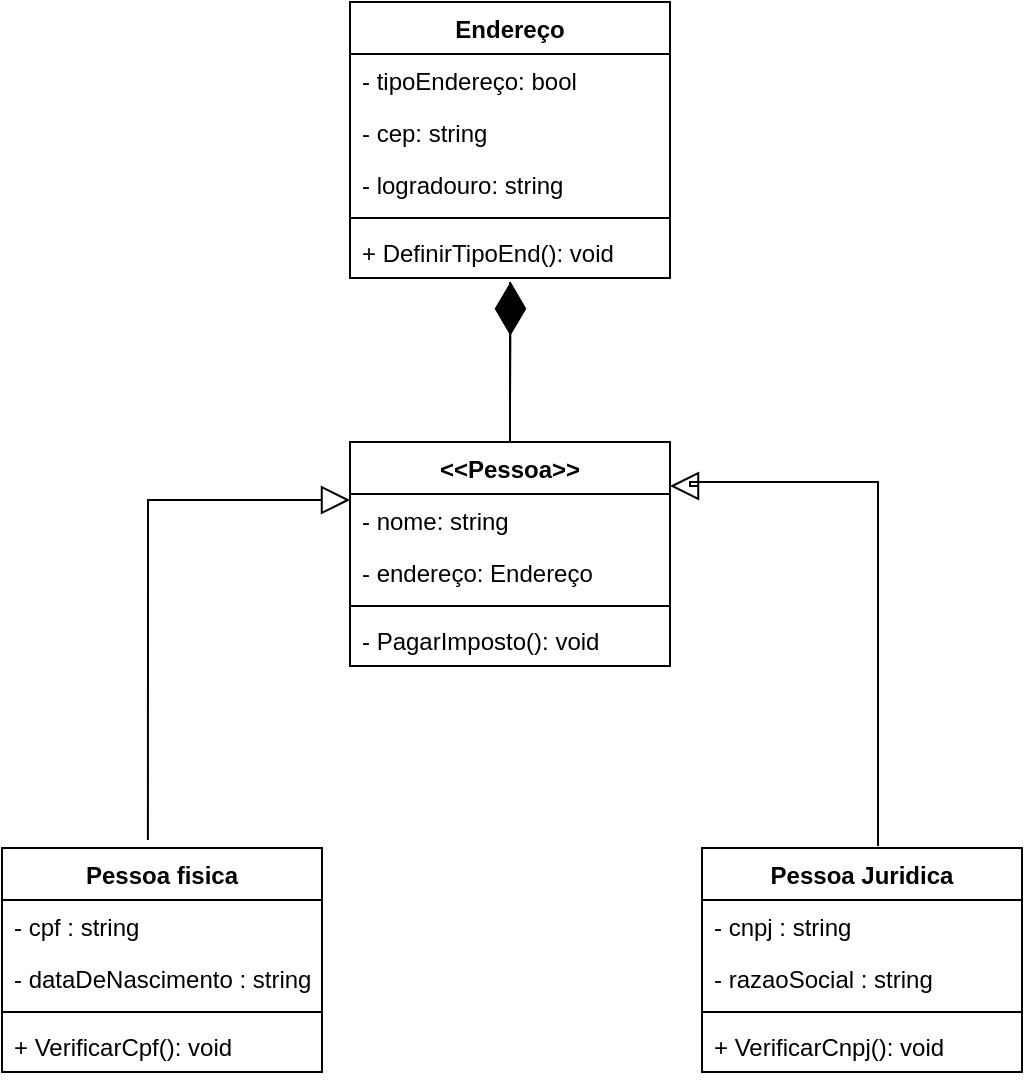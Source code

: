 <mxfile version="15.8.6" type="device"><diagram id="IJEsOMAhkOddDQ5-b5yz" name="Page-1"><mxGraphModel dx="1422" dy="1903" grid="1" gridSize="10" guides="1" tooltips="1" connect="1" arrows="1" fold="1" page="1" pageScale="1" pageWidth="827" pageHeight="1169" math="0" shadow="0"><root><mxCell id="0"/><mxCell id="1" parent="0"/><mxCell id="AM45hM2kyOCJZhKrgx8j-35" value="&lt;&lt;Pessoa&gt;&gt;" style="swimlane;fontStyle=1;align=center;verticalAlign=top;childLayout=stackLayout;horizontal=1;startSize=26;horizontalStack=0;resizeParent=1;resizeParentMax=0;resizeLast=0;collapsible=1;marginBottom=0;" parent="1" vertex="1"><mxGeometry x="324" y="-613" width="160" height="112" as="geometry"/></mxCell><mxCell id="AM45hM2kyOCJZhKrgx8j-36" value="- nome: string         " style="text;strokeColor=none;fillColor=none;align=left;verticalAlign=top;spacingLeft=4;spacingRight=4;overflow=hidden;rotatable=0;points=[[0,0.5],[1,0.5]];portConstraint=eastwest;" parent="AM45hM2kyOCJZhKrgx8j-35" vertex="1"><mxGeometry y="26" width="160" height="26" as="geometry"/></mxCell><mxCell id="AM45hM2kyOCJZhKrgx8j-76" value="- endereço: Endereço         " style="text;strokeColor=none;fillColor=none;align=left;verticalAlign=top;spacingLeft=4;spacingRight=4;overflow=hidden;rotatable=0;points=[[0,0.5],[1,0.5]];portConstraint=eastwest;" parent="AM45hM2kyOCJZhKrgx8j-35" vertex="1"><mxGeometry y="52" width="160" height="26" as="geometry"/></mxCell><mxCell id="AM45hM2kyOCJZhKrgx8j-39" value="" style="line;strokeWidth=1;fillColor=none;align=left;verticalAlign=middle;spacingTop=-1;spacingLeft=3;spacingRight=3;rotatable=0;labelPosition=right;points=[];portConstraint=eastwest;" parent="AM45hM2kyOCJZhKrgx8j-35" vertex="1"><mxGeometry y="78" width="160" height="8" as="geometry"/></mxCell><mxCell id="AM45hM2kyOCJZhKrgx8j-40" value="- PagarImposto(): void" style="text;strokeColor=none;fillColor=none;align=left;verticalAlign=top;spacingLeft=4;spacingRight=4;overflow=hidden;rotatable=0;points=[[0,0.5],[1,0.5]];portConstraint=eastwest;" parent="AM45hM2kyOCJZhKrgx8j-35" vertex="1"><mxGeometry y="86" width="160" height="26" as="geometry"/></mxCell><mxCell id="AM45hM2kyOCJZhKrgx8j-57" value="" style="endArrow=block;endFill=0;endSize=12;html=1;rounded=0;edgeStyle=orthogonalEdgeStyle;exitX=0.55;exitY=-0.009;exitDx=0;exitDy=0;exitPerimeter=0;" parent="1" edge="1" source="xYdLEXLR-VogqJQQSVyc-38"><mxGeometry width="160" relative="1" as="geometry"><mxPoint x="584" y="-413" as="sourcePoint"/><mxPoint x="484" y="-591" as="targetPoint"/><Array as="points"><mxPoint x="588" y="-593"/><mxPoint x="494" y="-593"/><mxPoint x="494" y="-591"/></Array></mxGeometry></mxCell><mxCell id="AM45hM2kyOCJZhKrgx8j-58" value="" style="endArrow=block;endFill=0;endSize=12;html=1;rounded=0;edgeStyle=orthogonalEdgeStyle;exitX=0.456;exitY=-0.036;exitDx=0;exitDy=0;exitPerimeter=0;" parent="1" source="xYdLEXLR-VogqJQQSVyc-31" edge="1"><mxGeometry width="160" relative="1" as="geometry"><mxPoint x="244" y="-400" as="sourcePoint"/><mxPoint x="324" y="-584" as="targetPoint"/><Array as="points"><mxPoint x="223" y="-584"/></Array></mxGeometry></mxCell><mxCell id="AM45hM2kyOCJZhKrgx8j-64" value="Endereço" style="swimlane;fontStyle=1;align=center;verticalAlign=top;childLayout=stackLayout;horizontal=1;startSize=26;horizontalStack=0;resizeParent=1;resizeParentMax=0;resizeLast=0;collapsible=1;marginBottom=0;" parent="1" vertex="1"><mxGeometry x="324" y="-833" width="160" height="138" as="geometry"/></mxCell><mxCell id="AM45hM2kyOCJZhKrgx8j-70" value="- tipoEndereço: bool" style="text;strokeColor=none;fillColor=none;align=left;verticalAlign=top;spacingLeft=4;spacingRight=4;overflow=hidden;rotatable=0;points=[[0,0.5],[1,0.5]];portConstraint=eastwest;" parent="AM45hM2kyOCJZhKrgx8j-64" vertex="1"><mxGeometry y="26" width="160" height="26" as="geometry"/></mxCell><mxCell id="AM45hM2kyOCJZhKrgx8j-77" value="- cep: string" style="text;strokeColor=none;fillColor=none;align=left;verticalAlign=top;spacingLeft=4;spacingRight=4;overflow=hidden;rotatable=0;points=[[0,0.5],[1,0.5]];portConstraint=eastwest;" parent="AM45hM2kyOCJZhKrgx8j-64" vertex="1"><mxGeometry y="52" width="160" height="26" as="geometry"/></mxCell><mxCell id="AM45hM2kyOCJZhKrgx8j-78" value="- logradouro: string" style="text;strokeColor=none;fillColor=none;align=left;verticalAlign=top;spacingLeft=4;spacingRight=4;overflow=hidden;rotatable=0;points=[[0,0.5],[1,0.5]];portConstraint=eastwest;" parent="AM45hM2kyOCJZhKrgx8j-64" vertex="1"><mxGeometry y="78" width="160" height="26" as="geometry"/></mxCell><mxCell id="AM45hM2kyOCJZhKrgx8j-66" value="" style="line;strokeWidth=1;fillColor=none;align=left;verticalAlign=middle;spacingTop=-1;spacingLeft=3;spacingRight=3;rotatable=0;labelPosition=right;points=[];portConstraint=eastwest;" parent="AM45hM2kyOCJZhKrgx8j-64" vertex="1"><mxGeometry y="104" width="160" height="8" as="geometry"/></mxCell><mxCell id="AM45hM2kyOCJZhKrgx8j-67" value="+ DefinirTipoEnd(): void" style="text;strokeColor=none;fillColor=none;align=left;verticalAlign=top;spacingLeft=4;spacingRight=4;overflow=hidden;rotatable=0;points=[[0,0.5],[1,0.5]];portConstraint=eastwest;" parent="AM45hM2kyOCJZhKrgx8j-64" vertex="1"><mxGeometry y="112" width="160" height="26" as="geometry"/></mxCell><mxCell id="AM45hM2kyOCJZhKrgx8j-71" value="" style="endArrow=diamondThin;endFill=1;endSize=24;html=1;rounded=0;exitX=0.5;exitY=0;exitDx=0;exitDy=0;entryX=0.502;entryY=1.072;entryDx=0;entryDy=0;entryPerimeter=0;" parent="1" source="AM45hM2kyOCJZhKrgx8j-35" target="AM45hM2kyOCJZhKrgx8j-67" edge="1"><mxGeometry width="160" relative="1" as="geometry"><mxPoint x="404" y="-703" as="sourcePoint"/><mxPoint x="404" y="-703" as="targetPoint"/><Array as="points"><mxPoint x="404" y="-693"/><mxPoint x="404" y="-673"/><mxPoint x="404" y="-653"/><mxPoint x="404" y="-643"/><mxPoint x="404" y="-633"/></Array></mxGeometry></mxCell><mxCell id="xYdLEXLR-VogqJQQSVyc-31" value="Pessoa fisica" style="swimlane;fontStyle=1;align=center;verticalAlign=top;childLayout=stackLayout;horizontal=1;startSize=26;horizontalStack=0;resizeParent=1;resizeParentMax=0;resizeLast=0;collapsible=1;marginBottom=0;" vertex="1" parent="1"><mxGeometry x="150" y="-410" width="160" height="112" as="geometry"/></mxCell><mxCell id="xYdLEXLR-VogqJQQSVyc-32" value="- cpf : string" style="text;strokeColor=none;fillColor=none;align=left;verticalAlign=top;spacingLeft=4;spacingRight=4;overflow=hidden;rotatable=0;points=[[0,0.5],[1,0.5]];portConstraint=eastwest;" vertex="1" parent="xYdLEXLR-VogqJQQSVyc-31"><mxGeometry y="26" width="160" height="26" as="geometry"/></mxCell><mxCell id="xYdLEXLR-VogqJQQSVyc-33" value="- dataDeNascimento : string" style="text;strokeColor=none;fillColor=none;align=left;verticalAlign=top;spacingLeft=4;spacingRight=4;overflow=hidden;rotatable=0;points=[[0,0.5],[1,0.5]];portConstraint=eastwest;" vertex="1" parent="xYdLEXLR-VogqJQQSVyc-31"><mxGeometry y="52" width="160" height="26" as="geometry"/></mxCell><mxCell id="xYdLEXLR-VogqJQQSVyc-35" value="" style="line;strokeWidth=1;fillColor=none;align=left;verticalAlign=middle;spacingTop=-1;spacingLeft=3;spacingRight=3;rotatable=0;labelPosition=right;points=[];portConstraint=eastwest;" vertex="1" parent="xYdLEXLR-VogqJQQSVyc-31"><mxGeometry y="78" width="160" height="8" as="geometry"/></mxCell><mxCell id="xYdLEXLR-VogqJQQSVyc-36" value="+ VerificarCpf(): void" style="text;strokeColor=none;fillColor=none;align=left;verticalAlign=top;spacingLeft=4;spacingRight=4;overflow=hidden;rotatable=0;points=[[0,0.5],[1,0.5]];portConstraint=eastwest;" vertex="1" parent="xYdLEXLR-VogqJQQSVyc-31"><mxGeometry y="86" width="160" height="26" as="geometry"/></mxCell><mxCell id="xYdLEXLR-VogqJQQSVyc-38" value="Pessoa Juridica" style="swimlane;fontStyle=1;align=center;verticalAlign=top;childLayout=stackLayout;horizontal=1;startSize=26;horizontalStack=0;resizeParent=1;resizeParentMax=0;resizeLast=0;collapsible=1;marginBottom=0;" vertex="1" parent="1"><mxGeometry x="500" y="-410" width="160" height="112" as="geometry"/></mxCell><mxCell id="xYdLEXLR-VogqJQQSVyc-39" value="- cnpj : string" style="text;strokeColor=none;fillColor=none;align=left;verticalAlign=top;spacingLeft=4;spacingRight=4;overflow=hidden;rotatable=0;points=[[0,0.5],[1,0.5]];portConstraint=eastwest;" vertex="1" parent="xYdLEXLR-VogqJQQSVyc-38"><mxGeometry y="26" width="160" height="26" as="geometry"/></mxCell><mxCell id="xYdLEXLR-VogqJQQSVyc-40" value="- razaoSocial : string" style="text;strokeColor=none;fillColor=none;align=left;verticalAlign=top;spacingLeft=4;spacingRight=4;overflow=hidden;rotatable=0;points=[[0,0.5],[1,0.5]];portConstraint=eastwest;" vertex="1" parent="xYdLEXLR-VogqJQQSVyc-38"><mxGeometry y="52" width="160" height="26" as="geometry"/></mxCell><mxCell id="xYdLEXLR-VogqJQQSVyc-41" value="" style="line;strokeWidth=1;fillColor=none;align=left;verticalAlign=middle;spacingTop=-1;spacingLeft=3;spacingRight=3;rotatable=0;labelPosition=right;points=[];portConstraint=eastwest;" vertex="1" parent="xYdLEXLR-VogqJQQSVyc-38"><mxGeometry y="78" width="160" height="8" as="geometry"/></mxCell><mxCell id="xYdLEXLR-VogqJQQSVyc-42" value="+ VerificarCnpj(): void" style="text;strokeColor=none;fillColor=none;align=left;verticalAlign=top;spacingLeft=4;spacingRight=4;overflow=hidden;rotatable=0;points=[[0,0.5],[1,0.5]];portConstraint=eastwest;" vertex="1" parent="xYdLEXLR-VogqJQQSVyc-38"><mxGeometry y="86" width="160" height="26" as="geometry"/></mxCell></root></mxGraphModel></diagram></mxfile>